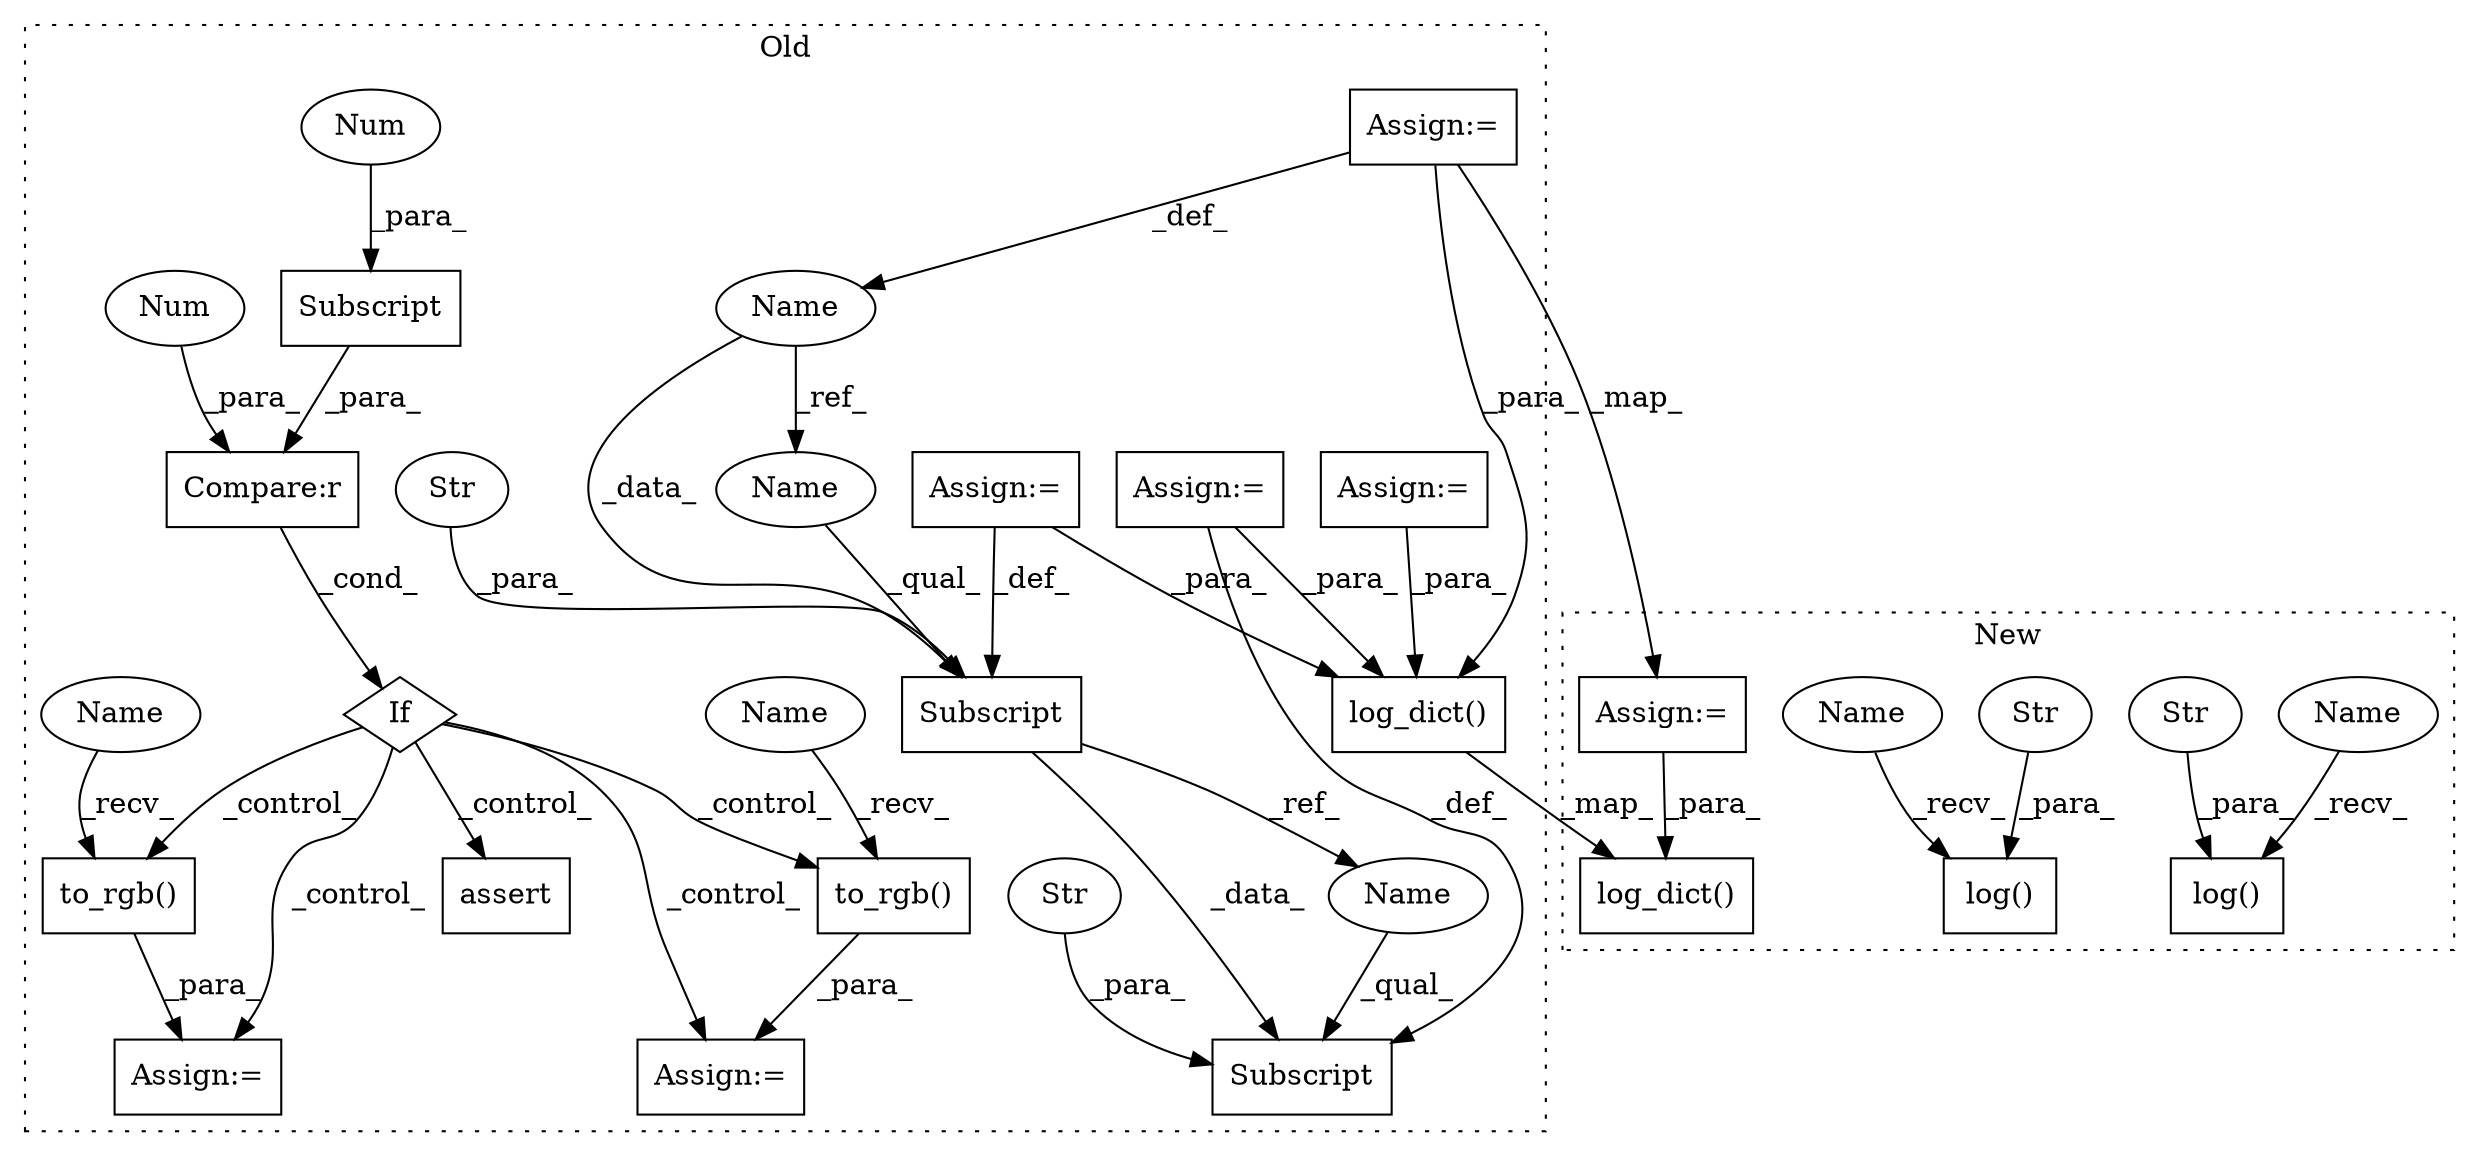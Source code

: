 digraph G {
subgraph cluster0 {
1 [label="to_rgb()" a="75" s="5925,5938" l="12,1" shape="box"];
3 [label="If" a="96" s="5807" l="3" shape="diamond"];
5 [label="Compare:r" a="40" s="5810" l="14" shape="box"];
6 [label="Subscript" a="63" s="5810,0" l="10,0" shape="box"];
9 [label="log_dict()" a="75" s="6264,6286" l="14,30" shape="box"];
11 [label="to_rgb()" a="75" s="5959,5975" l="12,1" shape="box"];
12 [label="assert" a="65" s="5884" l="7" shape="box"];
13 [label="Num" a="76" s="5818" l="1" shape="ellipse"];
14 [label="Num" a="76" s="5823" l="1" shape="ellipse"];
15 [label="Assign:=" a="68" s="6011" l="3" shape="box"];
16 [label="Subscript" a="63" s="6029,0" l="28,0" shape="box"];
17 [label="Str" a="66" s="6038" l="18" shape="ellipse"];
18 [label="Subscript" a="63" s="5985,0" l="26,0" shape="box"];
19 [label="Str" a="66" s="5994" l="16" shape="ellipse"];
20 [label="Name" a="87" s="5775" l="8" shape="ellipse"];
21 [label="Assign:=" a="68" s="5956" l="3" shape="box"];
22 [label="Assign:=" a="68" s="6057" l="3" shape="box"];
23 [label="Assign:=" a="68" s="6102" l="3" shape="box"];
24 [label="Assign:=" a="68" s="5922" l="3" shape="box"];
25 [label="Assign:=" a="68" s="5783" l="3" shape="box"];
27 [label="Name" a="87" s="6029" l="8" shape="ellipse"];
30 [label="Name" a="87" s="5985" l="8" shape="ellipse"];
31 [label="Name" a="87" s="5925" l="4" shape="ellipse"];
32 [label="Name" a="87" s="5959" l="4" shape="ellipse"];
label = "Old";
style="dotted";
}
subgraph cluster1 {
2 [label="log()" a="75" s="5863,5896" l="9,29" shape="box"];
4 [label="log()" a="75" s="5791,5825" l="9,29" shape="box"];
7 [label="Str" a="66" s="5800" l="18" shape="ellipse"];
8 [label="Str" a="66" s="5872" l="18" shape="ellipse"];
10 [label="log_dict()" a="75" s="6128,6150" l="14,30" shape="box"];
26 [label="Assign:=" a="68" s="6010" l="3" shape="box"];
28 [label="Name" a="87" s="5863" l="4" shape="ellipse"];
29 [label="Name" a="87" s="5791" l="4" shape="ellipse"];
label = "New";
style="dotted";
}
1 -> 24 [label="_para_"];
3 -> 12 [label="_control_"];
3 -> 1 [label="_control_"];
3 -> 21 [label="_control_"];
3 -> 11 [label="_control_"];
3 -> 24 [label="_control_"];
5 -> 3 [label="_cond_"];
6 -> 5 [label="_para_"];
7 -> 4 [label="_para_"];
8 -> 2 [label="_para_"];
9 -> 10 [label="_map_"];
11 -> 21 [label="_para_"];
13 -> 6 [label="_para_"];
14 -> 5 [label="_para_"];
15 -> 18 [label="_def_"];
15 -> 9 [label="_para_"];
17 -> 16 [label="_para_"];
18 -> 27 [label="_ref_"];
18 -> 16 [label="_data_"];
19 -> 18 [label="_para_"];
20 -> 18 [label="_data_"];
20 -> 30 [label="_ref_"];
22 -> 9 [label="_para_"];
22 -> 16 [label="_def_"];
23 -> 9 [label="_para_"];
25 -> 20 [label="_def_"];
25 -> 26 [label="_map_"];
25 -> 9 [label="_para_"];
26 -> 10 [label="_para_"];
27 -> 16 [label="_qual_"];
28 -> 2 [label="_recv_"];
29 -> 4 [label="_recv_"];
30 -> 18 [label="_qual_"];
31 -> 1 [label="_recv_"];
32 -> 11 [label="_recv_"];
}